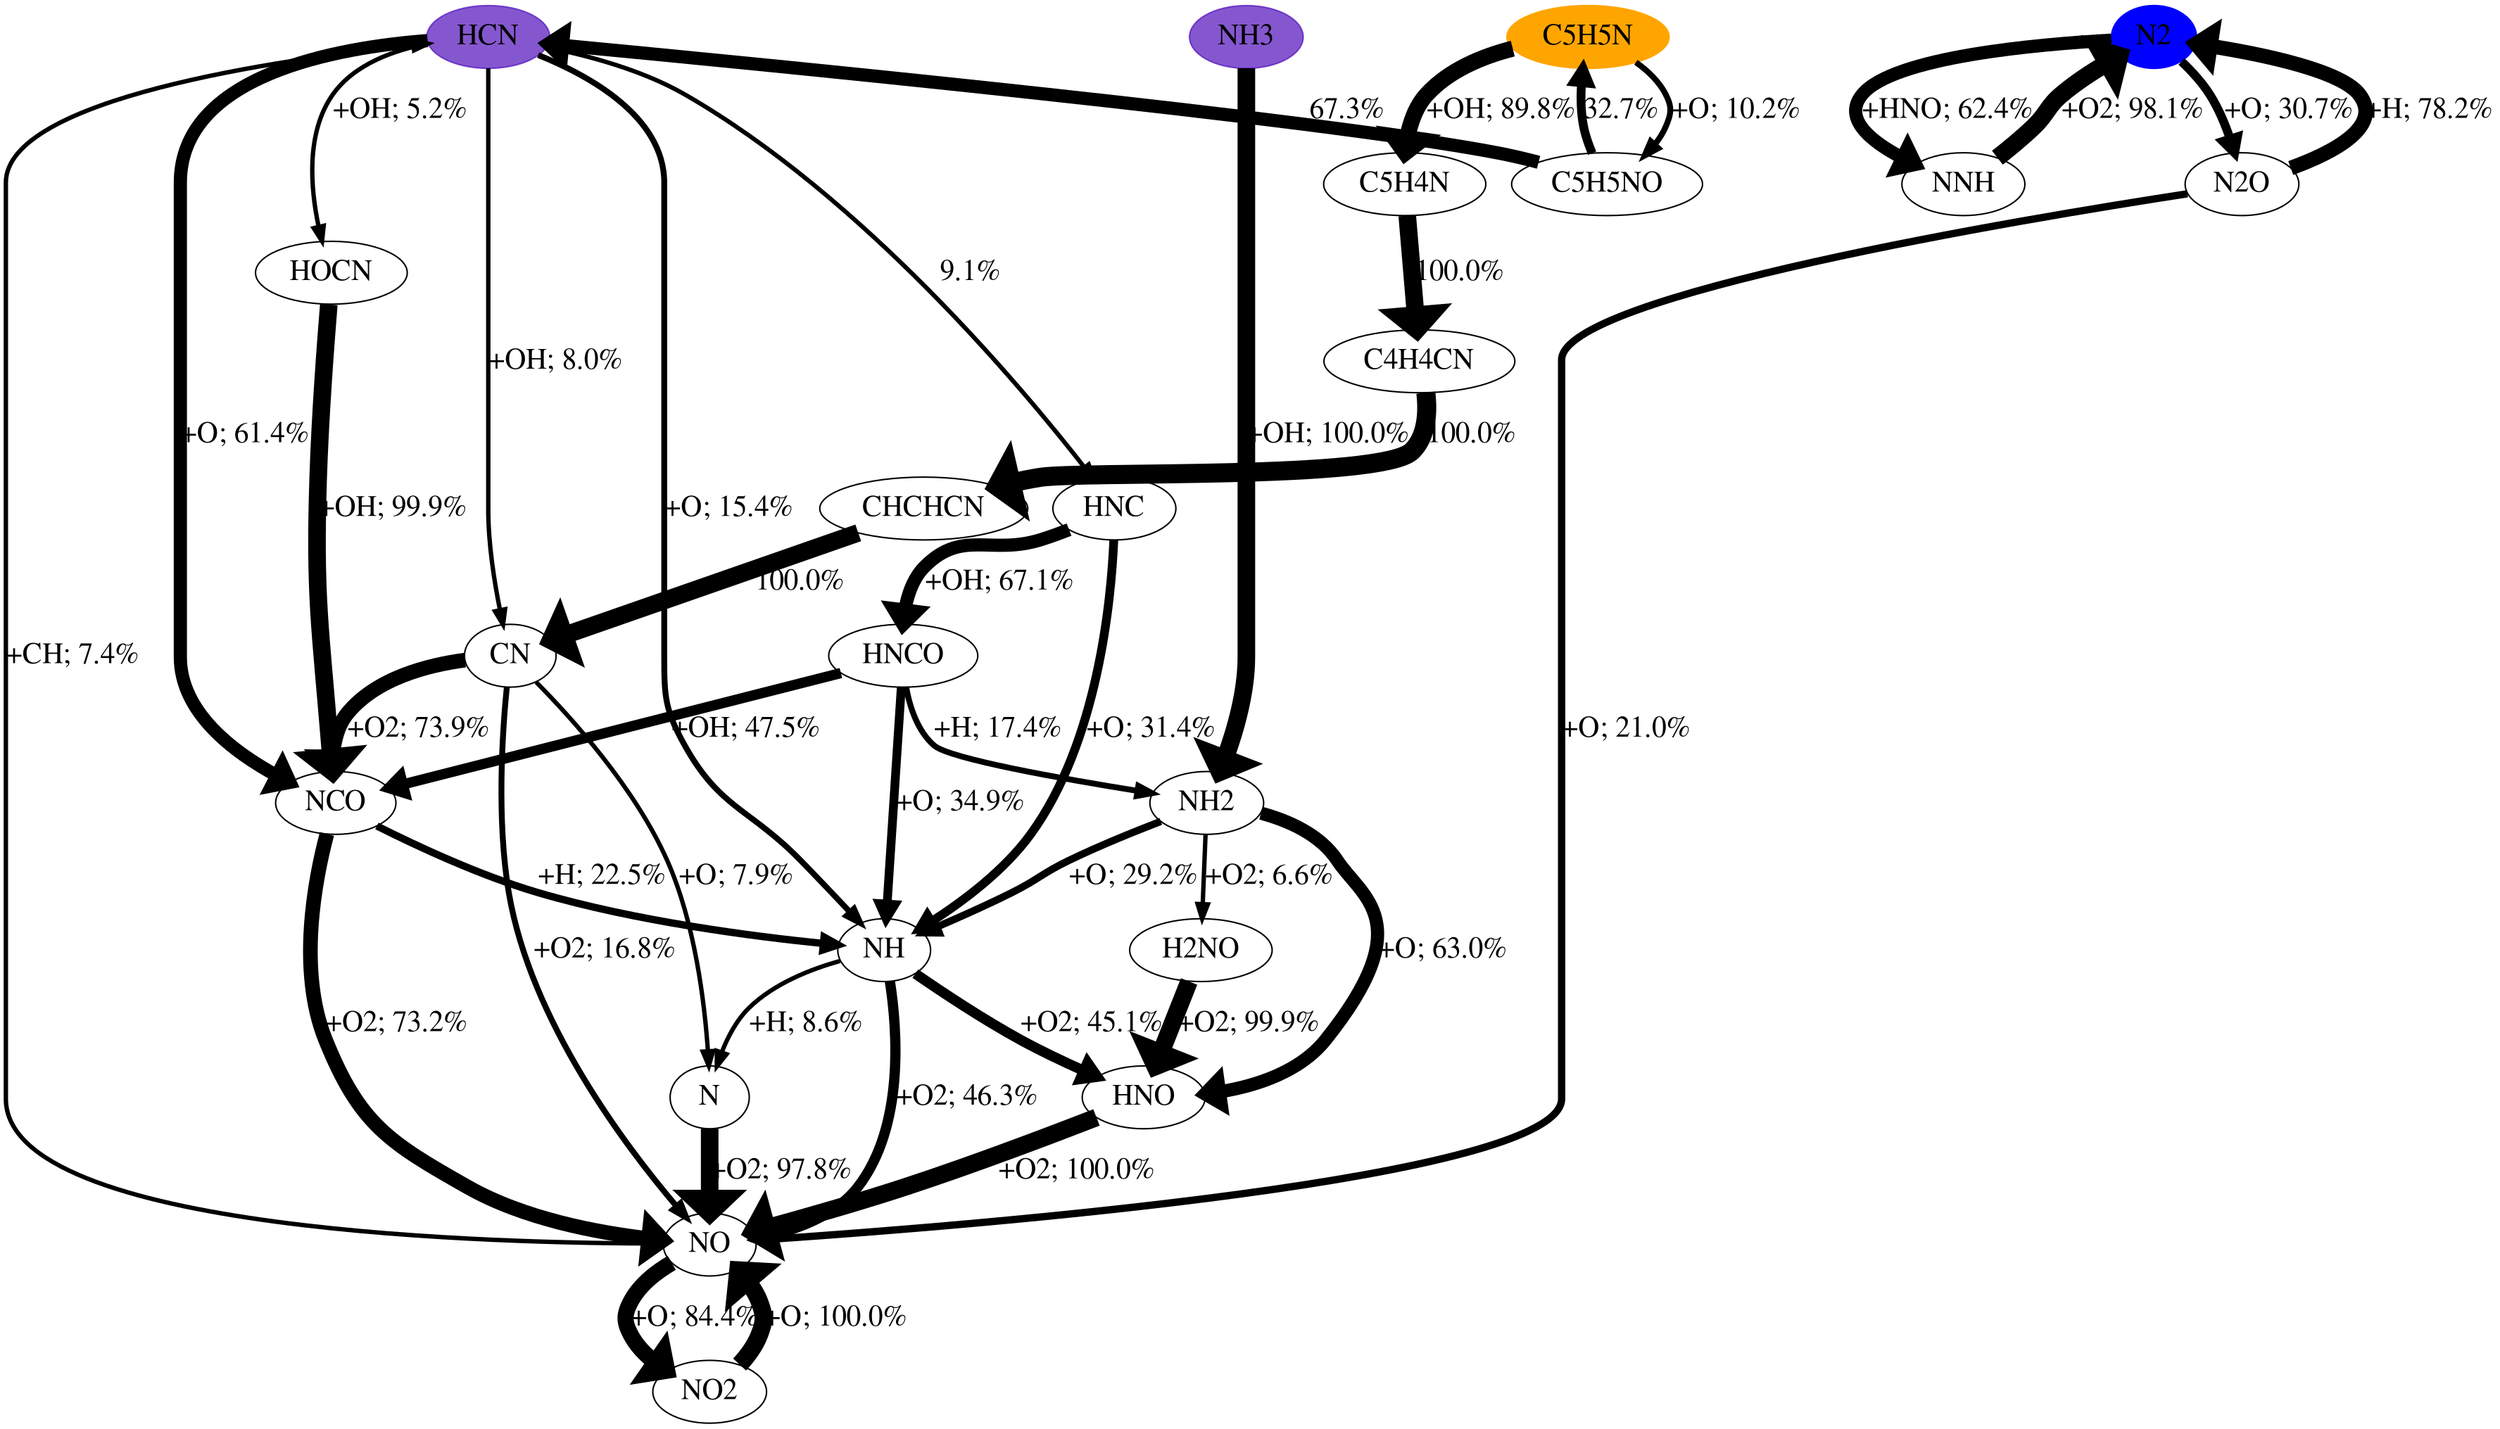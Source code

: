 digraph {
    graph [b="0,0,1558,558", rankdir=TB, center=true];
	NO -> NO2 [label="+O; 84.4%" fontcolor=black fontname=Times fontsize=20 penwidth=11]
	NO -> HCN [label="+CH; 7.4%" fontcolor=black fontname=Times fontsize=20 penwidth=3]
	C5H5N -> C5H4N [label="+OH; 89.8%" fontcolor=black fontname=Times fontsize=20 penwidth=11]
	C5H5N -> C5H5NO [label="+O; 10.2%" fontcolor=black fontname=Times fontsize=20 penwidth=4]
	NH3 -> NH2 [label="+OH; 100.0%" fontcolor=black fontname=Times fontsize=20 penwidth=12]
	N2 -> NNH [label="+HNO; 62.4%" fontcolor=black fontname=Times fontsize=20 penwidth=9]
	N2 -> N2O [label="+O; 30.7%" fontcolor=black fontname=Times fontsize=20 penwidth=6]
	HCN -> NH [label="+O; 15.4%" fontcolor=black fontname=Times fontsize=20 penwidth=4]
	HCN -> HNC [label="9.1%" fontcolor=black fontname=Times fontsize=20 penwidth=3]
	HCN -> CN [label="+OH; 8.0%" fontcolor=black fontname=Times fontsize=20 penwidth=3]
	HCN -> NCO [label="+O; 61.4%" fontcolor=black fontname=Times fontsize=20 penwidth=9]
	HCN -> HOCN [label="+OH; 5.2%" fontcolor=black fontname=Times fontsize=20 penwidth=3]
	NO2 -> NO [label="+O; 100.0%" fontcolor=black fontname=Times fontsize=20 penwidth=12]
	C5H4N -> C4H4CN [label="100.0%" fontcolor=black fontname=Times fontsize=20 penwidth=12]
	C5H5NO -> HCN [label="67.3%" fontcolor=black fontname=Times fontsize=20 penwidth=9]
	C5H5NO -> C5H5N [label="32.7%" fontcolor=black fontname=Times fontsize=20 penwidth=6]
	NH2 -> NH [label="+O; 29.2%" fontcolor=black fontname=Times fontsize=20 penwidth=5]
	NH2 -> HNO [label="+O; 63.0%" fontcolor=black fontname=Times fontsize=20 penwidth=9]
	NH2 -> H2NO [label="+O2; 6.6%" fontcolor=black fontname=Times fontsize=20 penwidth=3]
	NNH -> N2 [label="+O2; 98.1%" fontcolor=black fontname=Times fontsize=20 penwidth=12]
	N2O -> N2 [label="+H; 78.2%" fontcolor=black fontname=Times fontsize=20 penwidth=10]
	N2O -> NO [label="+O; 21.0%" fontcolor=black fontname=Times fontsize=20 penwidth=5]
	NH -> HNO [label="+O2; 45.1%" fontcolor=black fontname=Times fontsize=20 penwidth=7]
	NH -> N [label="+H; 8.6%" fontcolor=black fontname=Times fontsize=20 penwidth=3]
	NH -> NO [label="+O2; 46.3%" fontcolor=black fontname=Times fontsize=20 penwidth=7]
	HNC -> NH [label="+O; 31.4%" fontcolor=black fontname=Times fontsize=20 penwidth=6]
	HNC -> HNCO [label="+OH; 67.1%" fontcolor=black fontname=Times fontsize=20 penwidth=9]
	CN -> N [label="+O; 7.9%" fontcolor=black fontname=Times fontsize=20 penwidth=3]
	CN -> NO [label="+O2; 16.8%" fontcolor=black fontname=Times fontsize=20 penwidth=4]
	CN -> NCO [label="+O2; 73.9%" fontcolor=black fontname=Times fontsize=20 penwidth=10]
	NCO -> NH [label="+H; 22.5%" fontcolor=black fontname=Times fontsize=20 penwidth=5]
	NCO -> NO [label="+O2; 73.2%" fontcolor=black fontname=Times fontsize=20 penwidth=10]
	HOCN -> NCO [label="+OH; 99.9%" fontcolor=black fontname=Times fontsize=20 penwidth=12]
	C4H4CN -> CHCHCN [label="100.0%" fontcolor=black fontname=Times fontsize=20 penwidth=13]
	HNO -> NO [label="+O2; 100.0%" fontcolor=black fontname=Times fontsize=20 penwidth=12]
	H2NO -> HNO [label="+O2; 99.9%" fontcolor=black fontname=Times fontsize=20 penwidth=12]
	N -> NO [label="+O2; 97.8%" fontcolor=black fontname=Times fontsize=20 penwidth=12]
	HNCO -> NH2 [label="+H; 17.4%" fontcolor=black fontname=Times fontsize=20 penwidth=4]
	HNCO -> NH [label="+O; 34.9%" fontcolor=black fontname=Times fontsize=20 penwidth=6]
	HNCO -> NCO [label="+OH; 47.5%" fontcolor=black fontname=Times fontsize=20 penwidth=7]
	CHCHCN -> CN [label="100.0%" fontcolor=black fontname=Times fontsize=20 penwidth=12]
	NO [fontname=Times fontsize=20]
	C5H5N [fontname=Times fontsize=20]
	NH3 [fontname=Times fontsize=20]
	N2 [fontname=Times fontsize=20]
	HCN [fontname=Times fontsize=20]
	NO2 [fontname=Times fontsize=20]
	C5H4N [fontname=Times fontsize=20]
	C5H5NO [fontname=Times fontsize=20]
	NH2 [fontname=Times fontsize=20]
	NNH [fontname=Times fontsize=20]
	N2O [fontname=Times fontsize=20]
	NH [fontname=Times fontsize=20]
	HNC [fontname=Times fontsize=20]
	CN [fontname=Times fontsize=20]
	NCO [fontname=Times fontsize=20]
	HOCN [fontname=Times fontsize=20]
	C4H4CN [fontname=Times fontsize=20]
	HNO [fontname=Times fontsize=20]
	H2NO [fontname=Times fontsize=20]
	N [fontname=Times fontsize=20]
	HNCO [fontname=Times fontsize=20]
	CHCHCN [fontname=Times fontsize=20]
	HCN [color="#500dbab1" fillcolor="#500dbab1" style=filled]
	NH3 [color="#500dbab1" fillcolor="#500dbab1" style=filled]
	C5H5N [color=orange fillcolor=orange style=filled]
	N2 [color=blue fillcolor=blue style=filled]

    {rank="source"; C5H5N,NH3,HCN,N2}
}
